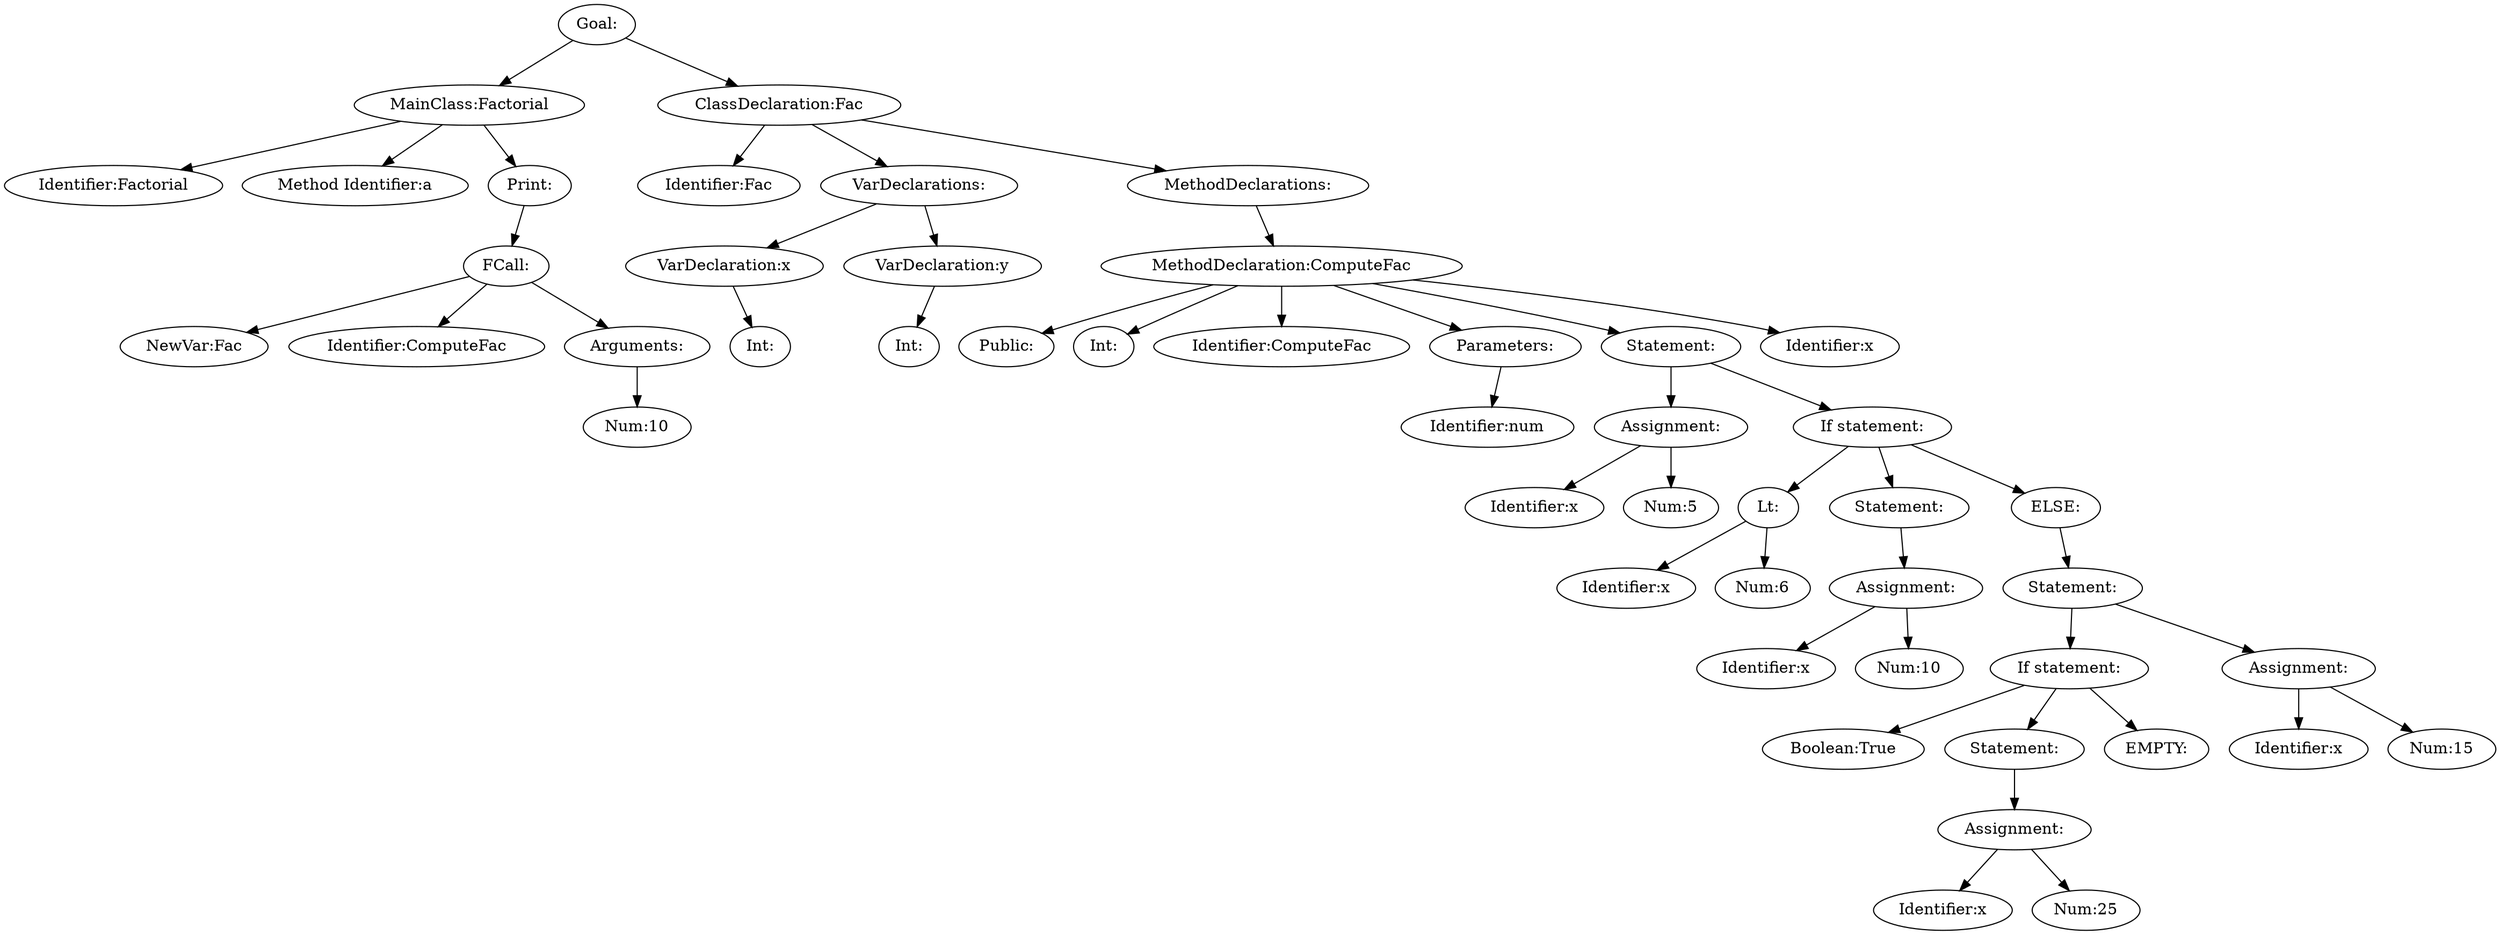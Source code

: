 digraph {
n0 [label="Goal:"];
n1 [label="MainClass:Factorial"];
n2 [label="Identifier:Factorial"];
n1 -> n2
n3 [label="Method Identifier:a"];
n1 -> n3
n4 [label="Print:"];
n5 [label="FCall:"];
n6 [label="NewVar:Fac"];
n5 -> n6
n7 [label="Identifier:ComputeFac"];
n5 -> n7
n8 [label="Arguments:"];
n9 [label="Num:10"];
n8 -> n9
n5 -> n8
n4 -> n5
n1 -> n4
n0 -> n1
n10 [label="ClassDeclaration:Fac"];
n11 [label="Identifier:Fac"];
n10 -> n11
n12 [label="VarDeclarations:"];
n13 [label="VarDeclaration:x"];
n14 [label="Int:"];
n13 -> n14
n12 -> n13
n15 [label="VarDeclaration:y"];
n16 [label="Int:"];
n15 -> n16
n12 -> n15
n10 -> n12
n17 [label="MethodDeclarations:"];
n18 [label="MethodDeclaration:ComputeFac"];
n19 [label="Public:"];
n18 -> n19
n20 [label="Int:"];
n18 -> n20
n21 [label="Identifier:ComputeFac"];
n18 -> n21
n22 [label="Parameters:"];
n23 [label="Identifier:num"];
n22 -> n23
n18 -> n22
n24 [label="Statement:"];
n25 [label="Assignment:"];
n26 [label="Identifier:x"];
n25 -> n26
n27 [label="Num:5"];
n25 -> n27
n24 -> n25
n28 [label="If statement:"];
n29 [label="Lt:"];
n30 [label="Identifier:x"];
n29 -> n30
n31 [label="Num:6"];
n29 -> n31
n28 -> n29
n32 [label="Statement:"];
n33 [label="Assignment:"];
n34 [label="Identifier:x"];
n33 -> n34
n35 [label="Num:10"];
n33 -> n35
n32 -> n33
n28 -> n32
n36 [label="ELSE:"];
n37 [label="Statement:"];
n38 [label="If statement:"];
n39 [label="Boolean:True"];
n38 -> n39
n40 [label="Statement:"];
n41 [label="Assignment:"];
n42 [label="Identifier:x"];
n41 -> n42
n43 [label="Num:25"];
n41 -> n43
n40 -> n41
n38 -> n40
n44 [label="EMPTY:"];
n38 -> n44
n37 -> n38
n45 [label="Assignment:"];
n46 [label="Identifier:x"];
n45 -> n46
n47 [label="Num:15"];
n45 -> n47
n37 -> n45
n36 -> n37
n28 -> n36
n24 -> n28
n18 -> n24
n48 [label="Identifier:x"];
n18 -> n48
n17 -> n18
n10 -> n17
n0 -> n10
}
